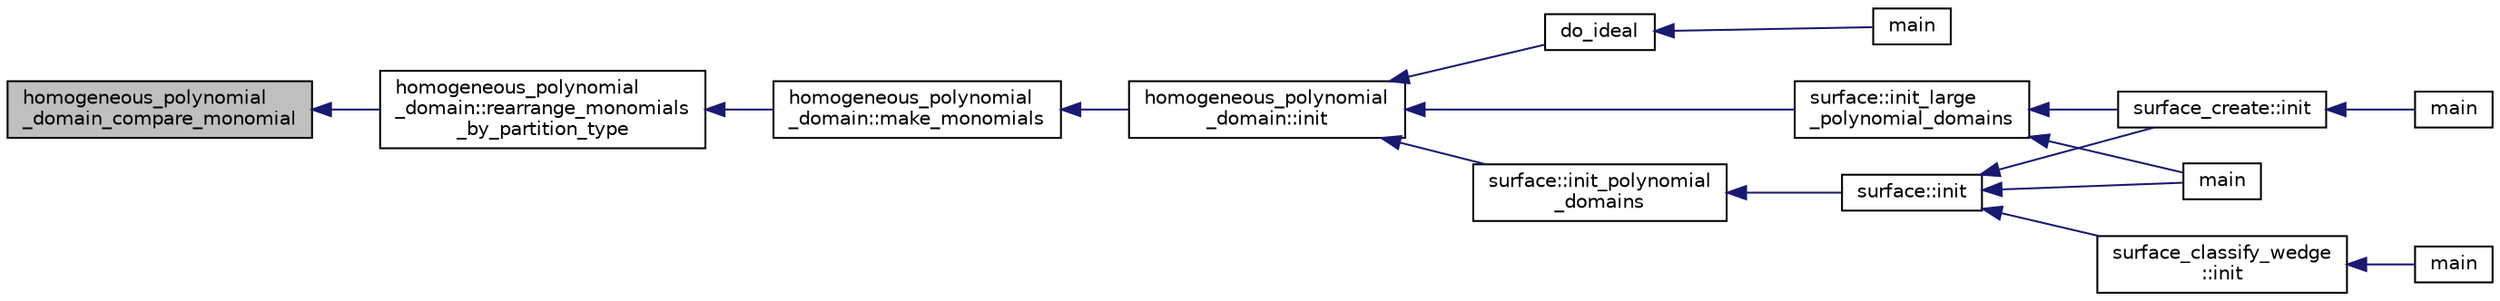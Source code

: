 digraph "homogeneous_polynomial_domain_compare_monomial"
{
  edge [fontname="Helvetica",fontsize="10",labelfontname="Helvetica",labelfontsize="10"];
  node [fontname="Helvetica",fontsize="10",shape=record];
  rankdir="LR";
  Node418 [label="homogeneous_polynomial\l_domain_compare_monomial",height=0.2,width=0.4,color="black", fillcolor="grey75", style="filled", fontcolor="black"];
  Node418 -> Node419 [dir="back",color="midnightblue",fontsize="10",style="solid",fontname="Helvetica"];
  Node419 [label="homogeneous_polynomial\l_domain::rearrange_monomials\l_by_partition_type",height=0.2,width=0.4,color="black", fillcolor="white", style="filled",URL="$d2/da7/classhomogeneous__polynomial__domain.html#af774250d5c1bd555c0ea55f2aaafad10"];
  Node419 -> Node420 [dir="back",color="midnightblue",fontsize="10",style="solid",fontname="Helvetica"];
  Node420 [label="homogeneous_polynomial\l_domain::make_monomials",height=0.2,width=0.4,color="black", fillcolor="white", style="filled",URL="$d2/da7/classhomogeneous__polynomial__domain.html#a467ad10c570859dbcf637a43993ceb57"];
  Node420 -> Node421 [dir="back",color="midnightblue",fontsize="10",style="solid",fontname="Helvetica"];
  Node421 [label="homogeneous_polynomial\l_domain::init",height=0.2,width=0.4,color="black", fillcolor="white", style="filled",URL="$d2/da7/classhomogeneous__polynomial__domain.html#ad7d4e08b895afb895147322732228d3a"];
  Node421 -> Node422 [dir="back",color="midnightblue",fontsize="10",style="solid",fontname="Helvetica"];
  Node422 [label="do_ideal",height=0.2,width=0.4,color="black", fillcolor="white", style="filled",URL="$d4/d67/geometry_8h.html#a719f98ff45a1f8cbe0ff10a1954f0893"];
  Node422 -> Node423 [dir="back",color="midnightblue",fontsize="10",style="solid",fontname="Helvetica"];
  Node423 [label="main",height=0.2,width=0.4,color="black", fillcolor="white", style="filled",URL="$d0/d2f/process_8_c.html#a3c04138a5bfe5d72780bb7e82a18e627"];
  Node421 -> Node424 [dir="back",color="midnightblue",fontsize="10",style="solid",fontname="Helvetica"];
  Node424 [label="surface::init_polynomial\l_domains",height=0.2,width=0.4,color="black", fillcolor="white", style="filled",URL="$d5/d88/classsurface.html#a1f13f4c6bdc98d14920a2644a52f8bb6"];
  Node424 -> Node425 [dir="back",color="midnightblue",fontsize="10",style="solid",fontname="Helvetica"];
  Node425 [label="surface::init",height=0.2,width=0.4,color="black", fillcolor="white", style="filled",URL="$d5/d88/classsurface.html#a90570b0ca6ab02988159f2c40cb27308"];
  Node425 -> Node426 [dir="back",color="midnightblue",fontsize="10",style="solid",fontname="Helvetica"];
  Node426 [label="main",height=0.2,width=0.4,color="black", fillcolor="white", style="filled",URL="$d6/dc3/arc__lifting__main_8_c.html#a217dbf8b442f20279ea00b898af96f52"];
  Node425 -> Node427 [dir="back",color="midnightblue",fontsize="10",style="solid",fontname="Helvetica"];
  Node427 [label="surface_classify_wedge\l::init",height=0.2,width=0.4,color="black", fillcolor="white", style="filled",URL="$d7/d5c/classsurface__classify__wedge.html#a43302106663b307aa8274a5112a7010a"];
  Node427 -> Node428 [dir="back",color="midnightblue",fontsize="10",style="solid",fontname="Helvetica"];
  Node428 [label="main",height=0.2,width=0.4,color="black", fillcolor="white", style="filled",URL="$df/df8/surface__classify_8_c.html#a217dbf8b442f20279ea00b898af96f52"];
  Node425 -> Node429 [dir="back",color="midnightblue",fontsize="10",style="solid",fontname="Helvetica"];
  Node429 [label="surface_create::init",height=0.2,width=0.4,color="black", fillcolor="white", style="filled",URL="$de/da4/classsurface__create.html#ab0db5c12825f778e3caf8aa4da02eb06"];
  Node429 -> Node430 [dir="back",color="midnightblue",fontsize="10",style="solid",fontname="Helvetica"];
  Node430 [label="main",height=0.2,width=0.4,color="black", fillcolor="white", style="filled",URL="$d2/dfa/create__surface__main_8_c.html#a217dbf8b442f20279ea00b898af96f52"];
  Node421 -> Node431 [dir="back",color="midnightblue",fontsize="10",style="solid",fontname="Helvetica"];
  Node431 [label="surface::init_large\l_polynomial_domains",height=0.2,width=0.4,color="black", fillcolor="white", style="filled",URL="$d5/d88/classsurface.html#a4bed81f2918efe941518ab28d9a695d2"];
  Node431 -> Node426 [dir="back",color="midnightblue",fontsize="10",style="solid",fontname="Helvetica"];
  Node431 -> Node429 [dir="back",color="midnightblue",fontsize="10",style="solid",fontname="Helvetica"];
}

